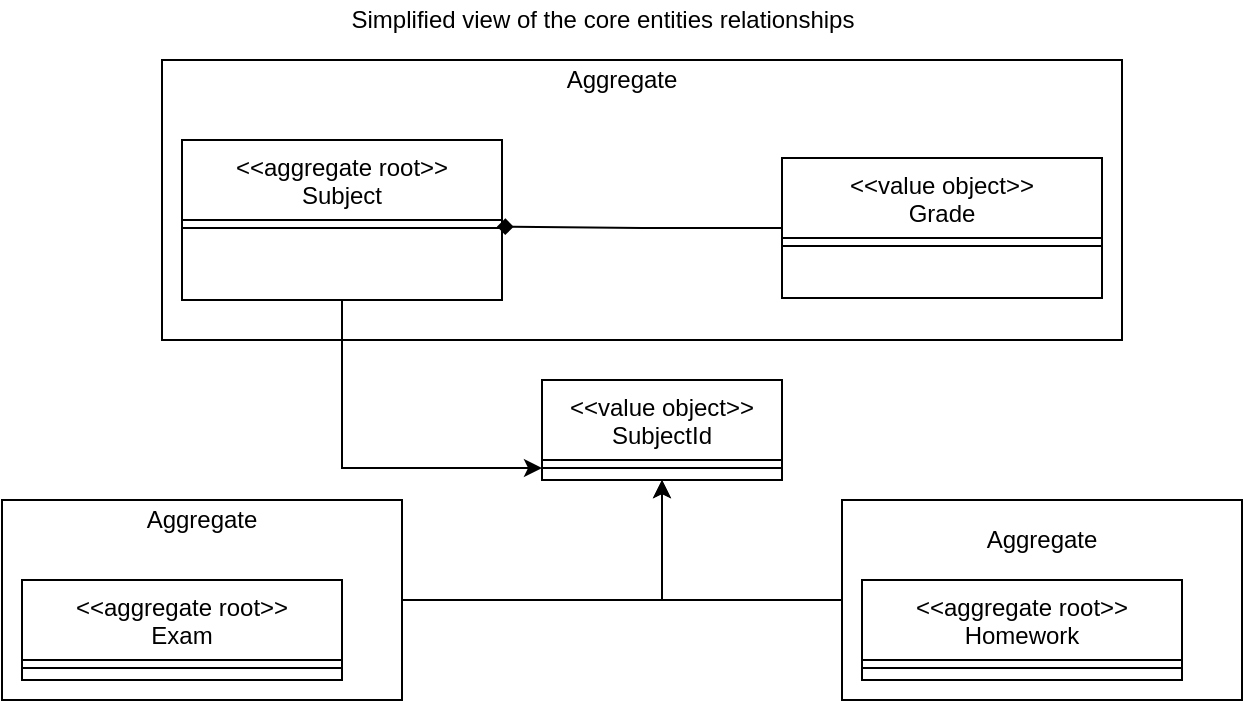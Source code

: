 <mxfile version="14.1.8" type="device"><diagram id="C5RBs43oDa-KdzZeNtuy" name="Page-1"><mxGraphModel dx="1109" dy="638" grid="1" gridSize="10" guides="1" tooltips="1" connect="1" arrows="1" fold="1" page="1" pageScale="1" pageWidth="827" pageHeight="1169" math="0" shadow="0"><root><mxCell id="WIyWlLk6GJQsqaUBKTNV-0"/><mxCell id="WIyWlLk6GJQsqaUBKTNV-1" parent="WIyWlLk6GJQsqaUBKTNV-0"/><mxCell id="Rwp9UU9bOFm_PaZYmZZk-11" value="" style="rounded=0;whiteSpace=wrap;html=1;" vertex="1" parent="WIyWlLk6GJQsqaUBKTNV-1"><mxGeometry x="140" y="40" width="480" height="140" as="geometry"/></mxCell><mxCell id="Rwp9UU9bOFm_PaZYmZZk-34" style="edgeStyle=orthogonalEdgeStyle;rounded=0;orthogonalLoop=1;jettySize=auto;html=1;endArrow=classic;endFill=1;" edge="1" parent="WIyWlLk6GJQsqaUBKTNV-1" source="Rwp9UU9bOFm_PaZYmZZk-0" target="Rwp9UU9bOFm_PaZYmZZk-30"><mxGeometry relative="1" as="geometry"/></mxCell><mxCell id="Rwp9UU9bOFm_PaZYmZZk-0" value="&lt;&lt;aggregate root&gt;&gt;&#10;Subject" style="swimlane;fontStyle=0;align=center;verticalAlign=top;childLayout=stackLayout;horizontal=1;startSize=40;horizontalStack=0;resizeParent=1;resizeLast=0;collapsible=1;marginBottom=0;rounded=0;shadow=0;strokeWidth=1;" vertex="1" parent="WIyWlLk6GJQsqaUBKTNV-1"><mxGeometry x="150" y="80" width="160" height="80" as="geometry"><mxRectangle x="130" y="380" width="160" height="26" as="alternateBounds"/></mxGeometry></mxCell><mxCell id="Rwp9UU9bOFm_PaZYmZZk-3" value="" style="line;html=1;strokeWidth=1;align=left;verticalAlign=middle;spacingTop=-1;spacingLeft=3;spacingRight=3;rotatable=0;labelPosition=right;points=[];portConstraint=eastwest;" vertex="1" parent="Rwp9UU9bOFm_PaZYmZZk-0"><mxGeometry y="40" width="160" height="8" as="geometry"/></mxCell><mxCell id="Rwp9UU9bOFm_PaZYmZZk-10" style="edgeStyle=orthogonalEdgeStyle;rounded=0;orthogonalLoop=1;jettySize=auto;html=1;endArrow=diamond;endFill=1;entryX=0.984;entryY=0.411;entryDx=0;entryDy=0;entryPerimeter=0;" edge="1" parent="WIyWlLk6GJQsqaUBKTNV-1" source="Rwp9UU9bOFm_PaZYmZZk-8" target="Rwp9UU9bOFm_PaZYmZZk-3"><mxGeometry relative="1" as="geometry"><mxPoint x="310" y="160" as="targetPoint"/></mxGeometry></mxCell><mxCell id="Rwp9UU9bOFm_PaZYmZZk-8" value="&lt;&lt;value object&gt;&gt;&#10;Grade" style="swimlane;fontStyle=0;align=center;verticalAlign=top;childLayout=stackLayout;horizontal=1;startSize=40;horizontalStack=0;resizeParent=1;resizeLast=0;collapsible=1;marginBottom=0;rounded=0;shadow=0;strokeWidth=1;" vertex="1" parent="WIyWlLk6GJQsqaUBKTNV-1"><mxGeometry x="450" y="89" width="160" height="70" as="geometry"><mxRectangle x="130" y="380" width="160" height="26" as="alternateBounds"/></mxGeometry></mxCell><mxCell id="Rwp9UU9bOFm_PaZYmZZk-9" value="" style="line;html=1;strokeWidth=1;align=left;verticalAlign=middle;spacingTop=-1;spacingLeft=3;spacingRight=3;rotatable=0;labelPosition=right;points=[];portConstraint=eastwest;" vertex="1" parent="Rwp9UU9bOFm_PaZYmZZk-8"><mxGeometry y="40" width="160" height="8" as="geometry"/></mxCell><mxCell id="Rwp9UU9bOFm_PaZYmZZk-12" value="Aggregate" style="text;html=1;strokeColor=none;fillColor=none;align=center;verticalAlign=middle;whiteSpace=wrap;rounded=0;" vertex="1" parent="WIyWlLk6GJQsqaUBKTNV-1"><mxGeometry x="350" y="40" width="40" height="20" as="geometry"/></mxCell><mxCell id="Rwp9UU9bOFm_PaZYmZZk-31" style="edgeStyle=orthogonalEdgeStyle;rounded=0;orthogonalLoop=1;jettySize=auto;html=1;entryX=0.5;entryY=1;entryDx=0;entryDy=0;endArrow=classic;endFill=1;" edge="1" parent="WIyWlLk6GJQsqaUBKTNV-1" source="Rwp9UU9bOFm_PaZYmZZk-14" target="Rwp9UU9bOFm_PaZYmZZk-29"><mxGeometry relative="1" as="geometry"/></mxCell><mxCell id="Rwp9UU9bOFm_PaZYmZZk-14" value="" style="rounded=0;whiteSpace=wrap;html=1;" vertex="1" parent="WIyWlLk6GJQsqaUBKTNV-1"><mxGeometry x="60" y="260" width="200" height="100" as="geometry"/></mxCell><mxCell id="Rwp9UU9bOFm_PaZYmZZk-15" value="&lt;&lt;aggregate root&gt;&gt;&#10;Exam" style="swimlane;fontStyle=0;align=center;verticalAlign=top;childLayout=stackLayout;horizontal=1;startSize=40;horizontalStack=0;resizeParent=1;resizeLast=0;collapsible=1;marginBottom=0;rounded=0;shadow=0;strokeWidth=1;" vertex="1" parent="WIyWlLk6GJQsqaUBKTNV-1"><mxGeometry x="70" y="300" width="160" height="50" as="geometry"><mxRectangle x="130" y="380" width="160" height="26" as="alternateBounds"/></mxGeometry></mxCell><mxCell id="Rwp9UU9bOFm_PaZYmZZk-16" value="" style="line;html=1;strokeWidth=1;align=left;verticalAlign=middle;spacingTop=-1;spacingLeft=3;spacingRight=3;rotatable=0;labelPosition=right;points=[];portConstraint=eastwest;" vertex="1" parent="Rwp9UU9bOFm_PaZYmZZk-15"><mxGeometry y="40" width="160" height="8" as="geometry"/></mxCell><mxCell id="Rwp9UU9bOFm_PaZYmZZk-20" value="Aggregate" style="text;html=1;strokeColor=none;fillColor=none;align=center;verticalAlign=middle;whiteSpace=wrap;rounded=0;" vertex="1" parent="WIyWlLk6GJQsqaUBKTNV-1"><mxGeometry x="140" y="260" width="40" height="20" as="geometry"/></mxCell><mxCell id="Rwp9UU9bOFm_PaZYmZZk-33" style="edgeStyle=orthogonalEdgeStyle;rounded=0;orthogonalLoop=1;jettySize=auto;html=1;entryX=0.5;entryY=1;entryDx=0;entryDy=0;endArrow=classic;endFill=1;" edge="1" parent="WIyWlLk6GJQsqaUBKTNV-1" source="Rwp9UU9bOFm_PaZYmZZk-21" target="Rwp9UU9bOFm_PaZYmZZk-29"><mxGeometry relative="1" as="geometry"/></mxCell><mxCell id="Rwp9UU9bOFm_PaZYmZZk-21" value="" style="rounded=0;whiteSpace=wrap;html=1;" vertex="1" parent="WIyWlLk6GJQsqaUBKTNV-1"><mxGeometry x="480" y="260" width="200" height="100" as="geometry"/></mxCell><mxCell id="Rwp9UU9bOFm_PaZYmZZk-22" value="&lt;&lt;aggregate root&gt;&gt;&#10;Homework" style="swimlane;fontStyle=0;align=center;verticalAlign=top;childLayout=stackLayout;horizontal=1;startSize=40;horizontalStack=0;resizeParent=1;resizeLast=0;collapsible=1;marginBottom=0;rounded=0;shadow=0;strokeWidth=1;" vertex="1" parent="WIyWlLk6GJQsqaUBKTNV-1"><mxGeometry x="490" y="300" width="160" height="50" as="geometry"><mxRectangle x="130" y="380" width="160" height="26" as="alternateBounds"/></mxGeometry></mxCell><mxCell id="Rwp9UU9bOFm_PaZYmZZk-23" value="" style="line;html=1;strokeWidth=1;align=left;verticalAlign=middle;spacingTop=-1;spacingLeft=3;spacingRight=3;rotatable=0;labelPosition=right;points=[];portConstraint=eastwest;" vertex="1" parent="Rwp9UU9bOFm_PaZYmZZk-22"><mxGeometry y="40" width="160" height="8" as="geometry"/></mxCell><mxCell id="Rwp9UU9bOFm_PaZYmZZk-24" value="Aggregate" style="text;html=1;strokeColor=none;fillColor=none;align=center;verticalAlign=middle;whiteSpace=wrap;rounded=0;" vertex="1" parent="WIyWlLk6GJQsqaUBKTNV-1"><mxGeometry x="560" y="270" width="40" height="20" as="geometry"/></mxCell><mxCell id="Rwp9UU9bOFm_PaZYmZZk-29" value="&lt;&lt;value object&gt;&gt;&#10;SubjectId" style="swimlane;fontStyle=0;align=center;verticalAlign=top;childLayout=stackLayout;horizontal=1;startSize=40;horizontalStack=0;resizeParent=1;resizeLast=0;collapsible=1;marginBottom=0;rounded=0;shadow=0;strokeWidth=1;" vertex="1" parent="WIyWlLk6GJQsqaUBKTNV-1"><mxGeometry x="330" y="200" width="120" height="50" as="geometry"><mxRectangle x="130" y="380" width="160" height="26" as="alternateBounds"/></mxGeometry></mxCell><mxCell id="Rwp9UU9bOFm_PaZYmZZk-30" value="" style="line;html=1;strokeWidth=1;align=left;verticalAlign=middle;spacingTop=-1;spacingLeft=3;spacingRight=3;rotatable=0;labelPosition=right;points=[];portConstraint=eastwest;" vertex="1" parent="Rwp9UU9bOFm_PaZYmZZk-29"><mxGeometry y="40" width="120" height="8" as="geometry"/></mxCell><mxCell id="Rwp9UU9bOFm_PaZYmZZk-35" value="Simplified view of the core entities relationships" style="text;html=1;align=center;verticalAlign=middle;resizable=0;points=[];autosize=1;" vertex="1" parent="WIyWlLk6GJQsqaUBKTNV-1"><mxGeometry x="225" y="10" width="270" height="20" as="geometry"/></mxCell></root></mxGraphModel></diagram></mxfile>